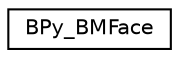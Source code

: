 digraph G
{
  edge [fontname="Helvetica",fontsize="10",labelfontname="Helvetica",labelfontsize="10"];
  node [fontname="Helvetica",fontsize="10",shape=record];
  rankdir=LR;
  Node1 [label="BPy_BMFace",height=0.2,width=0.4,color="black", fillcolor="white", style="filled",URL="$dc/d8b/structBPy__BMFace.html"];
}
